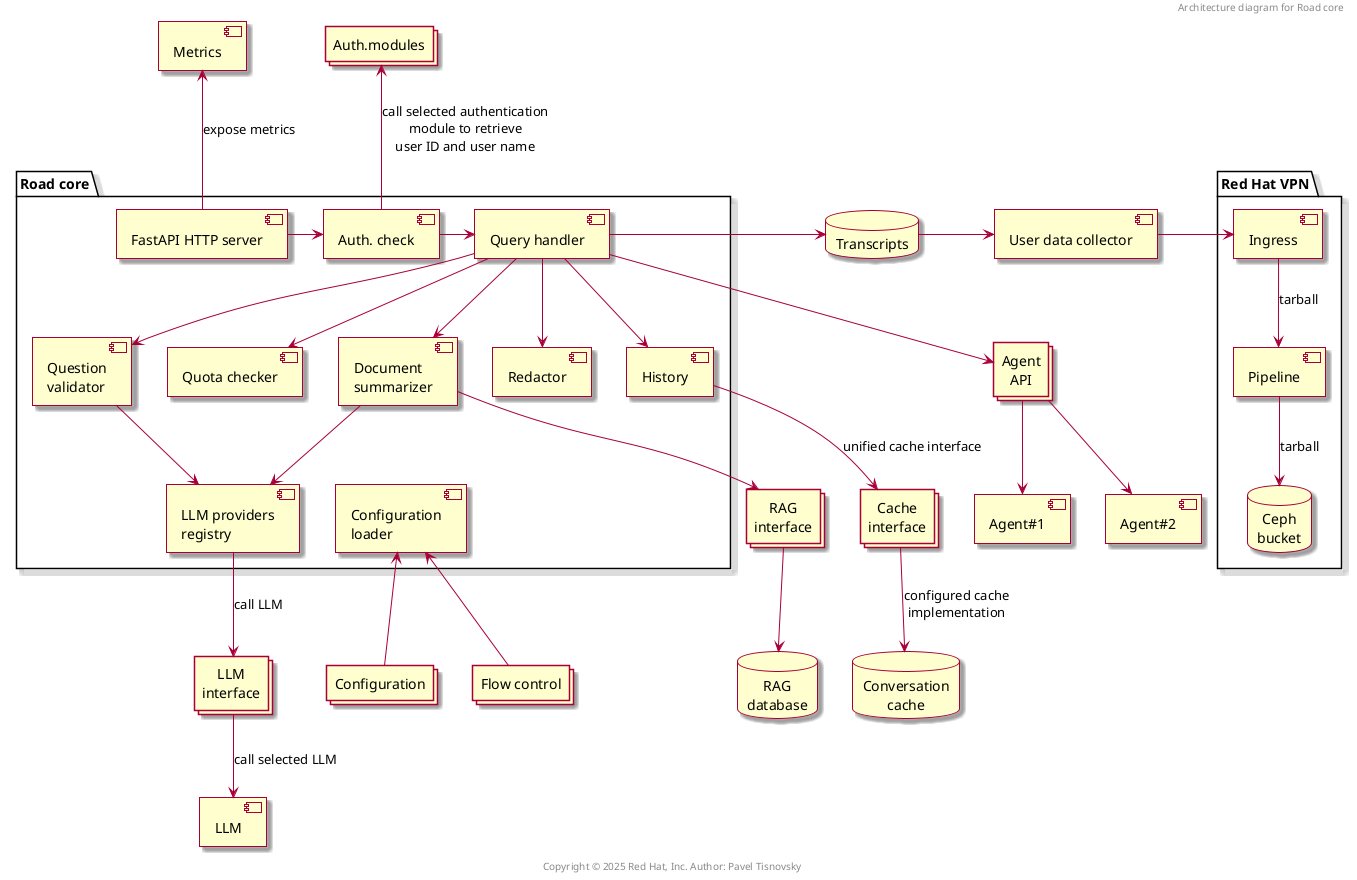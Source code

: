 //
// vim:syntax=plantuml
//

// Generate PNG image with architecture diagram by using the following command:
// java -jar plantuml.jar architecture_diagram.uml
//
// Generate SVG drawing with architecture diagram by using the following command:
// java -jar plantuml.jar -tsvg architecture_diagram.uml

@startuml
skin rose

header Architecture diagram for Road core
footer Copyright © 2025 Red Hat, Inc. Author: Pavel Tisnovsky

collections "Configuration" as configuration

package "Road core" as ols {
    component "Quota checker" as quota_checker
    component "FastAPI HTTP server" as http
    component "Auth. check" as auth
    component "Query handler" as handler
    component "History" as history
    component "Redactor" as redactor
    component "Question\nvalidator" as question_validator
    component "Document\nsummarizer" as document_summarizer
    component "LLM providers\nregistry" as llm_register
    component "Configuration\nloader" as config_loader
    http -> auth
    auth -> handler
    handler -d-> history
    handler -d-> redactor
    handler -d-> question_validator
    handler -d-> document_summarizer
    question_validator --> llm_register
    document_summarizer --> llm_register
    llm_register -[hidden]> config_loader
}

component "User data collector" as collector

collections "Agent\nAPI" as agent_api
collections "RAG\ninterface" as rag_interface
document_summarizer -[hidden]> rag_interface
database "RAG\ndatabase" as rag
database "Conversation\ncache" as cache
collections "LLM\ninterface" as llm_interface
component "LLM" as llm
collections "Auth.modules" as auth_modules
collections "Cache\ninterface" as cache_interface
database "Transcripts" as transcripts
document_summarizer -d-> rag_interface
rag_interface --> rag
history --> cache_interface : unified cache interface
cache_interface --> cache : configured cache\nimplementation
llm_register --> llm_interface : call LLM
llm_interface --> llm : call selected LLM
handler -> transcripts
handler --> quota_checker
transcripts -> collector
component "Metrics"
handler --> agent_api
component "Agent#1" as agent_1
component "Agent#2" as agent_2
agent_api --> agent_1
agent_api --> agent_2

auth -u-> auth_modules : "call selected authentication\nmodule to retrieve\nuser ID and user name"

collections "Flow control" as flow_control
configuration -u-> config_loader
flow_control -u-> config_loader

package "Red Hat VPN" {
   [Ingress] as ingress
   [Pipeline] as pipeline
   database "Ceph\nbucket" as ceph
   ingress --> pipeline : tarball
   pipeline --> ceph : tarball
}

collector -> ingress
http -u-> Metrics : "expose metrics"

@enduml
